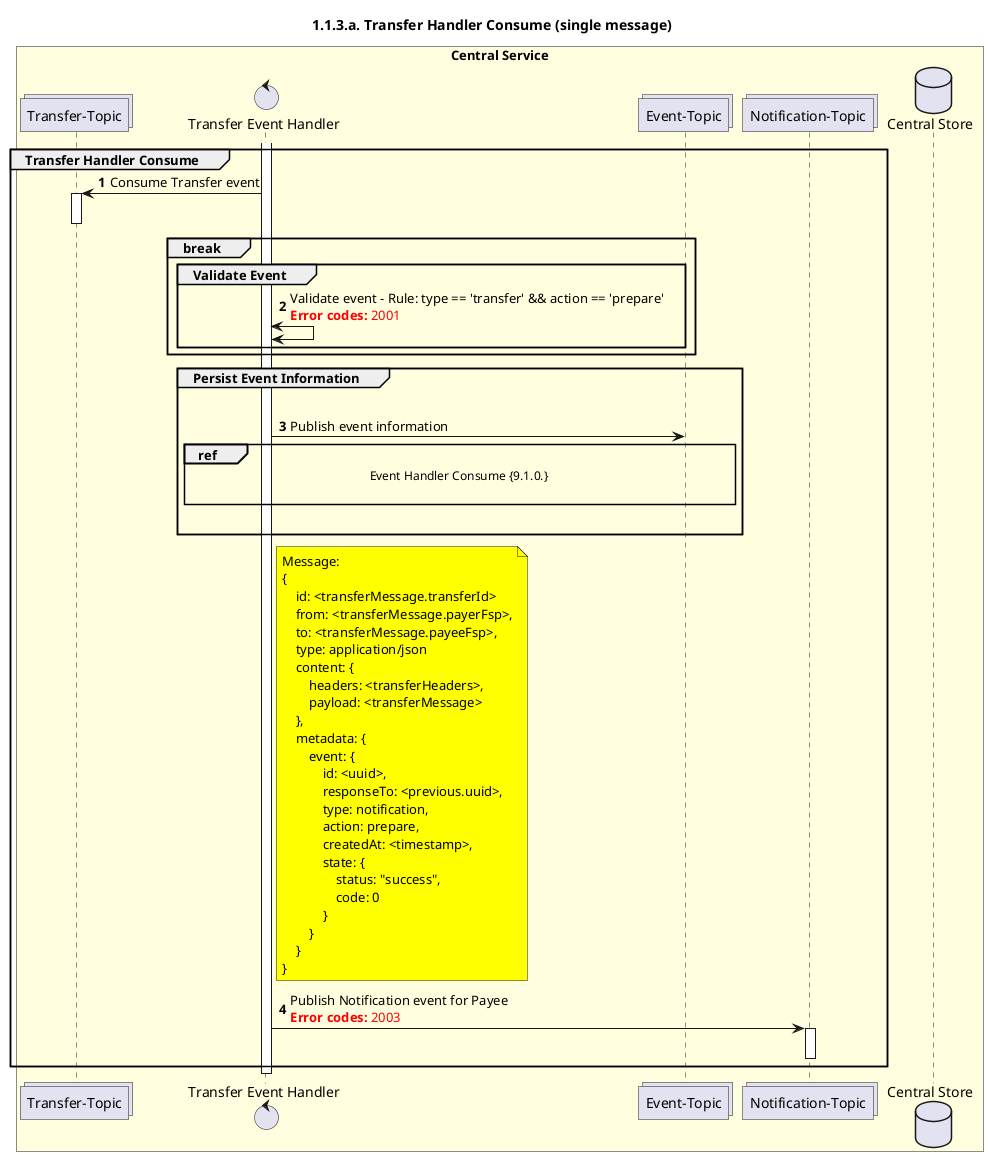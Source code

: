 @startuml
' declate title
title 1.1.3.a. Transfer Handler Consume (single message)

autonumber

' Actor Keys:
'   boundary - APIs/Interfaces, etc
'   collections - Kafka Topics
'   control - Kafka Consumers
'   entity - Database Access Objects
'   database - Database Persistance Store

' declare actors
collections "Transfer-Topic" as TOPIC_TRANSFERS
control "Transfer Event Handler" as TRANS_HANDLER
collections "Event-Topic" as TOPIC_EVENTS
collections "Notification-Topic" as TOPIC_NOTIFICATIONS
database "Central Store" as DB

box "Central Service" #LightYellow
    participant TOPIC_TRANSFERS
    participant TRANS_HANDLER
    participant TOPIC_EVENTS
    participant TOPIC_NOTIFICATIONS
    participant DB
end box

' start flow
activate TRANS_HANDLER
group Transfer Handler Consume
    TOPIC_TRANSFERS <- TRANS_HANDLER: Consume Transfer event
    activate TOPIC_TRANSFERS
    deactivate TOPIC_TRANSFERS

    break
        group Validate Event
            TRANS_HANDLER <-> TRANS_HANDLER: Validate event - Rule: type == 'transfer' && action == 'prepare'\n<color #FF0000><b>Error codes:</b> 2001</color>
        end
    end

    group Persist Event Information
        |||
        TRANS_HANDLER -> TOPIC_EVENTS: Publish event information
        ref over TRANS_HANDLER, TOPIC_EVENTS :  Event Handler Consume {9.1.0.} \n
        |||
    end

    note right of TRANS_HANDLER #yellow
        Message:
        {
            id: <transferMessage.transferId>
            from: <transferMessage.payerFsp>,
            to: <transferMessage.payeeFsp>,
            type: application/json
            content: {
                headers: <transferHeaders>,
                payload: <transferMessage>
            },
            metadata: {
                event: {
                    id: <uuid>,
                    responseTo: <previous.uuid>,
                    type: notification,
                    action: prepare,
                    createdAt: <timestamp>,
                    state: {
                        status: "success",
                        code: 0
                    }
                }
            }
        }
    end note
    TRANS_HANDLER -> TOPIC_NOTIFICATIONS: Publish Notification event for Payee\n<color #FF0000><b>Error codes:</b> 2003</color>
    activate TOPIC_NOTIFICATIONS
    deactivate TOPIC_NOTIFICATIONS
end
deactivate TRANS_HANDLER
@enduml
